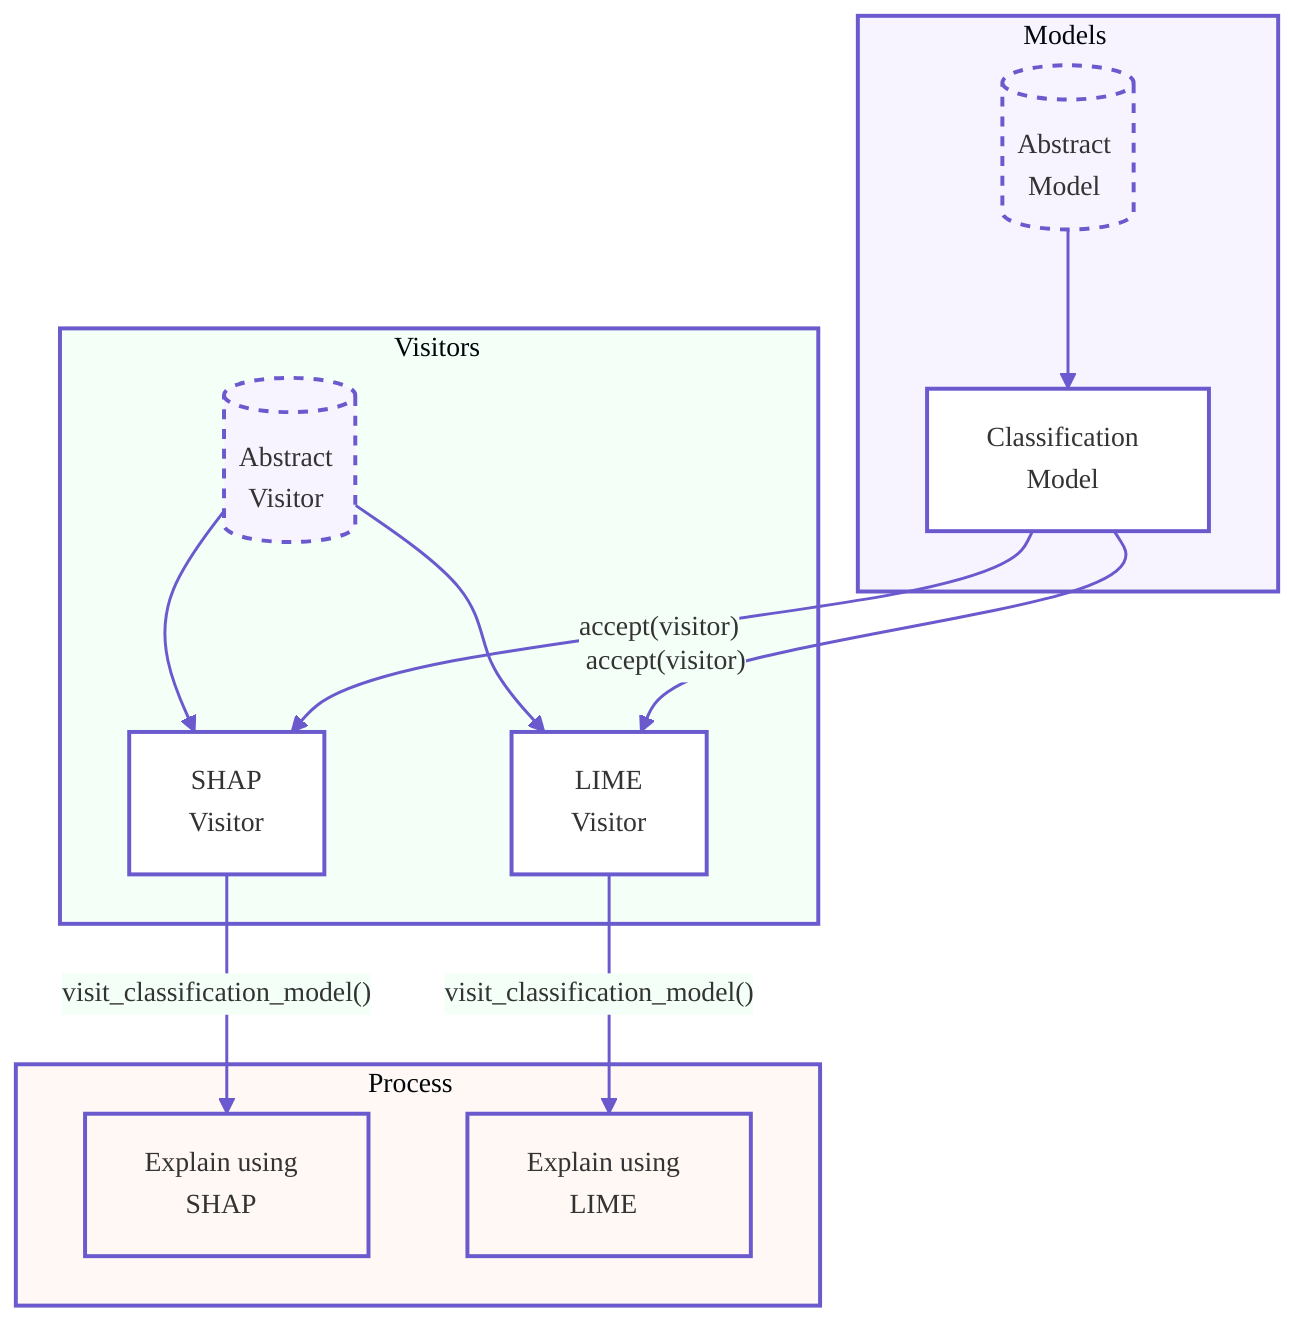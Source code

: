 %%{init: {'theme': 'base', 'themeVariables': { 
    'primaryColor': '#f8f4ff', 
    'secondaryColor': '#f4fff8', 
    'tertiaryColor': '#fff8f4', 
    'mainBkg': '#ffffff', 
    'nodeBorder': '#6a5acd', 
    'clusterBkg': '#fafafa', 
    'clusterBorder': '#6a5acd', 
    'lineColor': '#6a5acd', 
    'fontFamily': 'Helvetica, Arial, sans-serif', 
    'fontSize': '14px' 
}}}%%

flowchart TB
    subgraph Models
        style Models fill:#f8f4ff,stroke:#6a5acd,stroke-width:2px
        M[("Abstract<br>Model")]
        CM["Classification<br>Model"]
        M --> CM
    end

    subgraph Visitors
        style Visitors fill:#f4fff8,stroke:#6a5acd,stroke-width:2px
        V[("Abstract<br>Visitor")]
        SV["SHAP<br>Visitor"]
        LV["LIME<br>Visitor"]
        V --> SV
        V --> LV
    end

    subgraph Process
        style Process fill:#fff8f4,stroke:#6a5acd,stroke-width:2px
        CM -->|"accept(visitor)"| SV
        CM -->|"accept(visitor)"| LV
        SV -->|"visit_classification_model()"| E1["Explain using<br>SHAP"]
        LV -->|"visit_classification_model()"| E2["Explain using<br>LIME"]
    end

    classDef abstract fill:#f8f4ff,stroke:#6a5acd,stroke-width:2px,stroke-dasharray: 5 5
    classDef concrete fill:#ffffff,stroke:#6a5acd,stroke-width:2px
    classDef process fill:#fff8f4,stroke:#6a5acd,stroke-width:2px

    class M,V abstract
    class CM,SV,LV concrete
    class E1,E2 process

    linkStyle default stroke:#6a5acd,stroke-width:1.5px